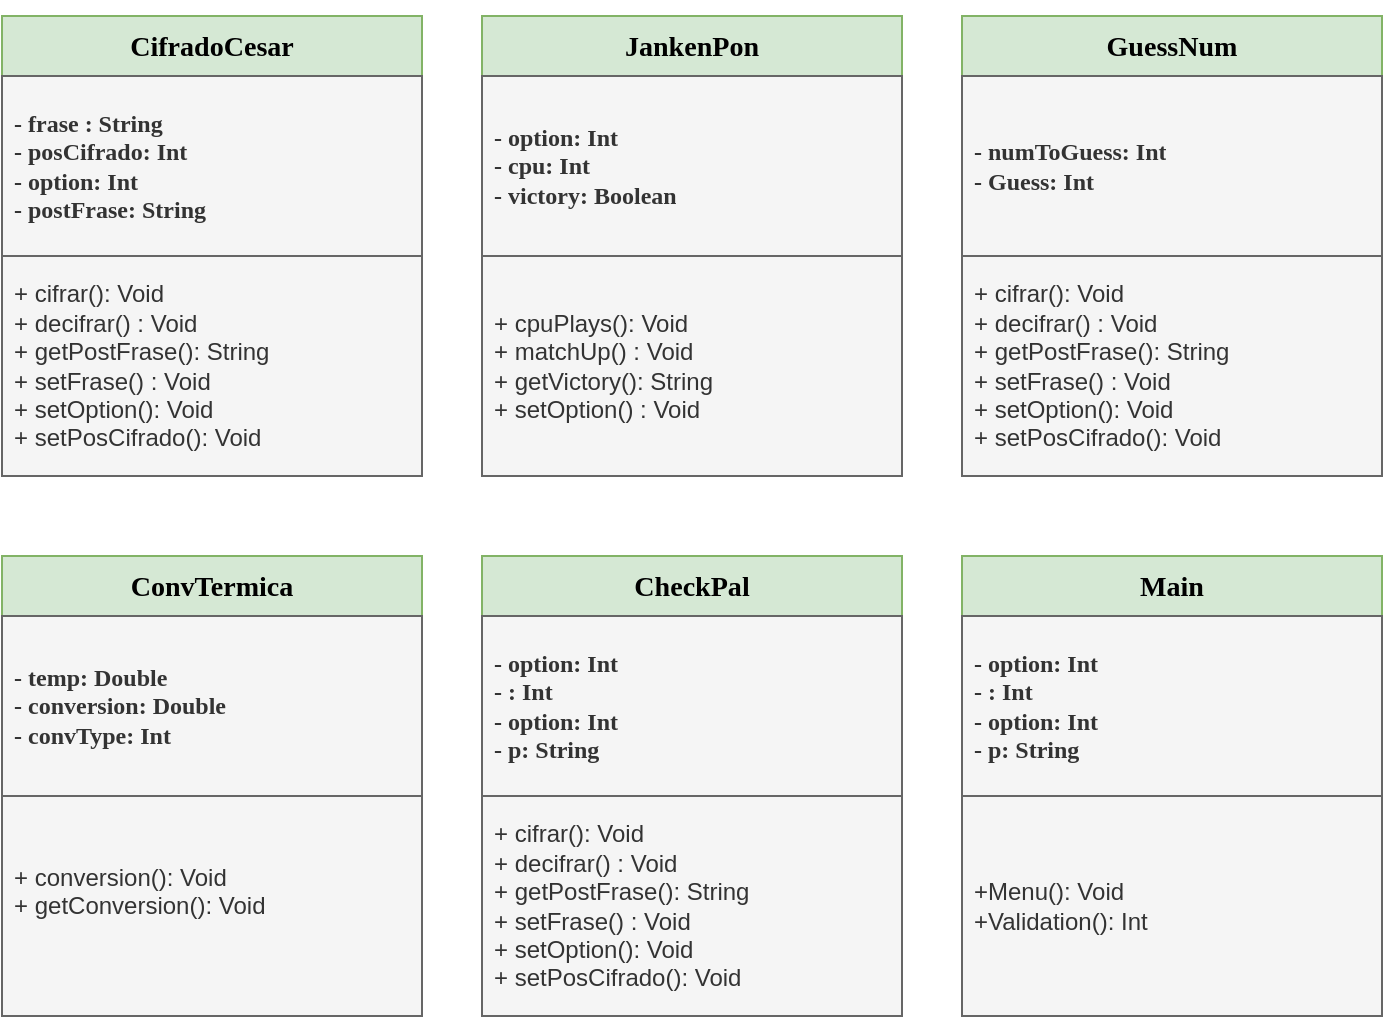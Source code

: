 <mxfile version="26.2.9">
  <diagram name="Página-1" id="iRtZuz8o9PtseL_XgVyc">
    <mxGraphModel dx="1428" dy="785" grid="1" gridSize="10" guides="1" tooltips="1" connect="1" arrows="1" fold="1" page="1" pageScale="1" pageWidth="827" pageHeight="1169" math="0" shadow="0">
      <root>
        <mxCell id="0" />
        <mxCell id="1" parent="0" />
        <mxCell id="weX92VrwuEiOlEdSTvCO-12" value="&lt;h3&gt;&lt;b&gt;&lt;font face=&quot;Lucida Console&quot;&gt;CifradoCesar&lt;/font&gt;&lt;/b&gt;&lt;/h3&gt;" style="swimlane;fontStyle=0;childLayout=stackLayout;horizontal=1;startSize=30;horizontalStack=0;resizeParent=1;resizeParentMax=0;resizeLast=0;collapsible=1;marginBottom=0;whiteSpace=wrap;html=1;fillColor=#d5e8d4;strokeColor=#82b366;" vertex="1" parent="1">
          <mxGeometry x="40" y="30" width="210" height="230" as="geometry" />
        </mxCell>
        <mxCell id="weX92VrwuEiOlEdSTvCO-13" value="&lt;b&gt;&lt;font face=&quot;Lucida Console&quot;&gt;- frase : String&lt;/font&gt;&lt;/b&gt;&lt;div&gt;&lt;b&gt;&lt;font face=&quot;Lucida Console&quot;&gt;- posCifrado: Int&lt;/font&gt;&lt;/b&gt;&lt;/div&gt;&lt;div&gt;&lt;b&gt;&lt;font face=&quot;Lucida Console&quot;&gt;- option: Int&amp;nbsp;&lt;/font&gt;&lt;/b&gt;&lt;/div&gt;&lt;div&gt;&lt;b&gt;&lt;font face=&quot;Lucida Console&quot;&gt;- postFrase: String&lt;/font&gt;&lt;/b&gt;&lt;/div&gt;" style="text;strokeColor=#666666;fillColor=#f5f5f5;align=left;verticalAlign=middle;spacingLeft=4;spacingRight=4;overflow=hidden;points=[[0,0.5],[1,0.5]];portConstraint=eastwest;rotatable=0;whiteSpace=wrap;html=1;fontColor=#333333;" vertex="1" parent="weX92VrwuEiOlEdSTvCO-12">
          <mxGeometry y="30" width="210" height="90" as="geometry" />
        </mxCell>
        <mxCell id="weX92VrwuEiOlEdSTvCO-14" value="+ cifrar(): Void&lt;div&gt;+ decifrar() : Void&amp;nbsp;&lt;/div&gt;&lt;div&gt;+ getPostFrase(): String&lt;/div&gt;&lt;div&gt;+ setFrase() : Void&lt;/div&gt;&lt;div&gt;+ setOption(): Void&lt;/div&gt;&lt;div&gt;+ setPosCifrado(): Void&lt;/div&gt;" style="text;strokeColor=#666666;fillColor=#f5f5f5;align=left;verticalAlign=middle;spacingLeft=4;spacingRight=4;overflow=hidden;points=[[0,0.5],[1,0.5]];portConstraint=eastwest;rotatable=0;whiteSpace=wrap;html=1;fontColor=#333333;" vertex="1" parent="weX92VrwuEiOlEdSTvCO-12">
          <mxGeometry y="120" width="210" height="110" as="geometry" />
        </mxCell>
        <mxCell id="weX92VrwuEiOlEdSTvCO-16" value="&lt;h3&gt;&lt;b&gt;&lt;font face=&quot;Lucida Console&quot;&gt;JankenPon&lt;/font&gt;&lt;/b&gt;&lt;/h3&gt;" style="swimlane;fontStyle=0;childLayout=stackLayout;horizontal=1;startSize=30;horizontalStack=0;resizeParent=1;resizeParentMax=0;resizeLast=0;collapsible=1;marginBottom=0;whiteSpace=wrap;html=1;fillColor=#d5e8d4;strokeColor=#82b366;" vertex="1" parent="1">
          <mxGeometry x="280" y="30" width="210" height="230" as="geometry" />
        </mxCell>
        <mxCell id="weX92VrwuEiOlEdSTvCO-17" value="&lt;b&gt;&lt;font face=&quot;Lucida Console&quot;&gt;- option: Int&lt;/font&gt;&lt;/b&gt;&lt;div&gt;&lt;b&gt;&lt;font face=&quot;Lucida Console&quot;&gt;- cpu: Int&lt;/font&gt;&lt;/b&gt;&lt;/div&gt;&lt;div&gt;&lt;b&gt;&lt;font face=&quot;Lucida Console&quot;&gt;- victory: Boolean&lt;/font&gt;&lt;/b&gt;&lt;/div&gt;" style="text;strokeColor=#666666;fillColor=#f5f5f5;align=left;verticalAlign=middle;spacingLeft=4;spacingRight=4;overflow=hidden;points=[[0,0.5],[1,0.5]];portConstraint=eastwest;rotatable=0;whiteSpace=wrap;html=1;fontColor=#333333;" vertex="1" parent="weX92VrwuEiOlEdSTvCO-16">
          <mxGeometry y="30" width="210" height="90" as="geometry" />
        </mxCell>
        <mxCell id="weX92VrwuEiOlEdSTvCO-18" value="+ cpuPlays(): Void&lt;div&gt;+ matchUp() : Void&amp;nbsp;&lt;/div&gt;&lt;div&gt;+ getVictory(): String&lt;/div&gt;&lt;div&gt;+ setOption() : Void&lt;/div&gt;" style="text;strokeColor=#666666;fillColor=#f5f5f5;align=left;verticalAlign=middle;spacingLeft=4;spacingRight=4;overflow=hidden;points=[[0,0.5],[1,0.5]];portConstraint=eastwest;rotatable=0;whiteSpace=wrap;html=1;fontColor=#333333;" vertex="1" parent="weX92VrwuEiOlEdSTvCO-16">
          <mxGeometry y="120" width="210" height="110" as="geometry" />
        </mxCell>
        <mxCell id="weX92VrwuEiOlEdSTvCO-21" value="&lt;h3&gt;&lt;b&gt;&lt;font face=&quot;Lucida Console&quot;&gt;GuessNum&lt;/font&gt;&lt;/b&gt;&lt;/h3&gt;" style="swimlane;fontStyle=0;childLayout=stackLayout;horizontal=1;startSize=30;horizontalStack=0;resizeParent=1;resizeParentMax=0;resizeLast=0;collapsible=1;marginBottom=0;whiteSpace=wrap;html=1;fillColor=#d5e8d4;strokeColor=#82b366;" vertex="1" parent="1">
          <mxGeometry x="520" y="30" width="210" height="230" as="geometry" />
        </mxCell>
        <mxCell id="weX92VrwuEiOlEdSTvCO-22" value="&lt;b&gt;&lt;font face=&quot;Lucida Console&quot;&gt;- numToGuess: Int&lt;/font&gt;&lt;/b&gt;&lt;div&gt;&lt;b&gt;&lt;font face=&quot;Lucida Console&quot;&gt;- Guess: Int&lt;/font&gt;&lt;/b&gt;&lt;b style=&quot;background-color: transparent; color: light-dark(rgb(51, 51, 51), rgb(193, 193, 193));&quot;&gt;&lt;font face=&quot;Lucida Console&quot;&gt;&amp;nbsp;&lt;span style=&quot;white-space: pre;&quot;&gt;&#x9;&lt;/span&gt;&lt;span style=&quot;white-space: pre;&quot;&gt;&#x9;&lt;/span&gt;&lt;/font&gt;&lt;/b&gt;&lt;/div&gt;" style="text;strokeColor=#666666;fillColor=#f5f5f5;align=left;verticalAlign=middle;spacingLeft=4;spacingRight=4;overflow=hidden;points=[[0,0.5],[1,0.5]];portConstraint=eastwest;rotatable=0;whiteSpace=wrap;html=1;fontColor=#333333;" vertex="1" parent="weX92VrwuEiOlEdSTvCO-21">
          <mxGeometry y="30" width="210" height="90" as="geometry" />
        </mxCell>
        <mxCell id="weX92VrwuEiOlEdSTvCO-23" value="+ cifrar(): Void&lt;div&gt;+ decifrar() : Void&amp;nbsp;&lt;/div&gt;&lt;div&gt;+ getPostFrase(): String&lt;/div&gt;&lt;div&gt;+ setFrase() : Void&lt;/div&gt;&lt;div&gt;+ setOption(): Void&lt;/div&gt;&lt;div&gt;+ setPosCifrado(): Void&lt;/div&gt;" style="text;strokeColor=#666666;fillColor=#f5f5f5;align=left;verticalAlign=middle;spacingLeft=4;spacingRight=4;overflow=hidden;points=[[0,0.5],[1,0.5]];portConstraint=eastwest;rotatable=0;whiteSpace=wrap;html=1;fontColor=#333333;" vertex="1" parent="weX92VrwuEiOlEdSTvCO-21">
          <mxGeometry y="120" width="210" height="110" as="geometry" />
        </mxCell>
        <mxCell id="weX92VrwuEiOlEdSTvCO-24" value="&lt;h3&gt;&lt;b&gt;&lt;font face=&quot;Lucida Console&quot;&gt;ConvTermica&lt;/font&gt;&lt;/b&gt;&lt;/h3&gt;" style="swimlane;fontStyle=0;childLayout=stackLayout;horizontal=1;startSize=30;horizontalStack=0;resizeParent=1;resizeParentMax=0;resizeLast=0;collapsible=1;marginBottom=0;whiteSpace=wrap;html=1;fillColor=#d5e8d4;strokeColor=#82b366;" vertex="1" parent="1">
          <mxGeometry x="40" y="300" width="210" height="230" as="geometry" />
        </mxCell>
        <mxCell id="weX92VrwuEiOlEdSTvCO-25" value="&lt;font face=&quot;Lucida Console&quot;&gt;&lt;b&gt;- temp: Double&lt;/b&gt;&lt;/font&gt;&lt;div&gt;&lt;font face=&quot;Lucida Console&quot;&gt;&lt;b&gt;- conversion: Double&lt;/b&gt;&lt;/font&gt;&lt;/div&gt;&lt;div&gt;&lt;font face=&quot;Lucida Console&quot;&gt;&lt;b&gt;- convType: Int&lt;/b&gt;&lt;/font&gt;&lt;/div&gt;" style="text;strokeColor=#666666;fillColor=#f5f5f5;align=left;verticalAlign=middle;spacingLeft=4;spacingRight=4;overflow=hidden;points=[[0,0.5],[1,0.5]];portConstraint=eastwest;rotatable=0;whiteSpace=wrap;html=1;fontColor=#333333;" vertex="1" parent="weX92VrwuEiOlEdSTvCO-24">
          <mxGeometry y="30" width="210" height="90" as="geometry" />
        </mxCell>
        <mxCell id="weX92VrwuEiOlEdSTvCO-26" value="+ conversion(): Void&lt;div&gt;+ getConversion(): Void&lt;div&gt;&lt;br&gt;&lt;/div&gt;&lt;/div&gt;" style="text;strokeColor=#666666;fillColor=#f5f5f5;align=left;verticalAlign=middle;spacingLeft=4;spacingRight=4;overflow=hidden;points=[[0,0.5],[1,0.5]];portConstraint=eastwest;rotatable=0;whiteSpace=wrap;html=1;fontColor=#333333;" vertex="1" parent="weX92VrwuEiOlEdSTvCO-24">
          <mxGeometry y="120" width="210" height="110" as="geometry" />
        </mxCell>
        <mxCell id="weX92VrwuEiOlEdSTvCO-27" value="&lt;h3&gt;&lt;b&gt;&lt;font face=&quot;Lucida Console&quot;&gt;CheckPal&lt;/font&gt;&lt;/b&gt;&lt;/h3&gt;" style="swimlane;fontStyle=0;childLayout=stackLayout;horizontal=1;startSize=30;horizontalStack=0;resizeParent=1;resizeParentMax=0;resizeLast=0;collapsible=1;marginBottom=0;whiteSpace=wrap;html=1;fillColor=#d5e8d4;strokeColor=#82b366;" vertex="1" parent="1">
          <mxGeometry x="280" y="300" width="210" height="230" as="geometry" />
        </mxCell>
        <mxCell id="weX92VrwuEiOlEdSTvCO-28" value="&lt;b&gt;&lt;font face=&quot;Lucida Console&quot;&gt;- option: Int&lt;/font&gt;&lt;/b&gt;&lt;div&gt;&lt;b&gt;&lt;font face=&quot;Lucida Console&quot;&gt;- : Int&lt;/font&gt;&lt;/b&gt;&lt;/div&gt;&lt;div&gt;&lt;b&gt;&lt;font face=&quot;Lucida Console&quot;&gt;- option: Int&amp;nbsp;&lt;/font&gt;&lt;/b&gt;&lt;/div&gt;&lt;div&gt;&lt;b&gt;&lt;font face=&quot;Lucida Console&quot;&gt;- p: String&lt;/font&gt;&lt;/b&gt;&lt;/div&gt;" style="text;strokeColor=#666666;fillColor=#f5f5f5;align=left;verticalAlign=middle;spacingLeft=4;spacingRight=4;overflow=hidden;points=[[0,0.5],[1,0.5]];portConstraint=eastwest;rotatable=0;whiteSpace=wrap;html=1;fontColor=#333333;" vertex="1" parent="weX92VrwuEiOlEdSTvCO-27">
          <mxGeometry y="30" width="210" height="90" as="geometry" />
        </mxCell>
        <mxCell id="weX92VrwuEiOlEdSTvCO-29" value="+ cifrar(): Void&lt;div&gt;+ decifrar() : Void&amp;nbsp;&lt;/div&gt;&lt;div&gt;+ getPostFrase(): String&lt;/div&gt;&lt;div&gt;+ setFrase() : Void&lt;/div&gt;&lt;div&gt;+ setOption(): Void&lt;/div&gt;&lt;div&gt;+ setPosCifrado(): Void&lt;/div&gt;" style="text;strokeColor=#666666;fillColor=#f5f5f5;align=left;verticalAlign=middle;spacingLeft=4;spacingRight=4;overflow=hidden;points=[[0,0.5],[1,0.5]];portConstraint=eastwest;rotatable=0;whiteSpace=wrap;html=1;fontColor=#333333;" vertex="1" parent="weX92VrwuEiOlEdSTvCO-27">
          <mxGeometry y="120" width="210" height="110" as="geometry" />
        </mxCell>
        <mxCell id="weX92VrwuEiOlEdSTvCO-30" value="&lt;h3&gt;&lt;b&gt;&lt;font face=&quot;Lucida Console&quot;&gt;Main&lt;/font&gt;&lt;/b&gt;&lt;/h3&gt;" style="swimlane;fontStyle=0;childLayout=stackLayout;horizontal=1;startSize=30;horizontalStack=0;resizeParent=1;resizeParentMax=0;resizeLast=0;collapsible=1;marginBottom=0;whiteSpace=wrap;html=1;fillColor=#d5e8d4;strokeColor=#82b366;" vertex="1" parent="1">
          <mxGeometry x="520" y="300" width="210" height="230" as="geometry" />
        </mxCell>
        <mxCell id="weX92VrwuEiOlEdSTvCO-31" value="&lt;b&gt;&lt;font face=&quot;Lucida Console&quot;&gt;- option: Int&lt;/font&gt;&lt;/b&gt;&lt;div&gt;&lt;b&gt;&lt;font face=&quot;Lucida Console&quot;&gt;- : Int&lt;/font&gt;&lt;/b&gt;&lt;/div&gt;&lt;div&gt;&lt;b&gt;&lt;font face=&quot;Lucida Console&quot;&gt;- option: Int&amp;nbsp;&lt;/font&gt;&lt;/b&gt;&lt;/div&gt;&lt;div&gt;&lt;b&gt;&lt;font face=&quot;Lucida Console&quot;&gt;- p: String&lt;/font&gt;&lt;/b&gt;&lt;/div&gt;" style="text;strokeColor=#666666;fillColor=#f5f5f5;align=left;verticalAlign=middle;spacingLeft=4;spacingRight=4;overflow=hidden;points=[[0,0.5],[1,0.5]];portConstraint=eastwest;rotatable=0;whiteSpace=wrap;html=1;fontColor=#333333;" vertex="1" parent="weX92VrwuEiOlEdSTvCO-30">
          <mxGeometry y="30" width="210" height="90" as="geometry" />
        </mxCell>
        <mxCell id="weX92VrwuEiOlEdSTvCO-32" value="+Menu(): Void&lt;div&gt;+Validation(): Int&lt;/div&gt;" style="text;strokeColor=#666666;fillColor=#f5f5f5;align=left;verticalAlign=middle;spacingLeft=4;spacingRight=4;overflow=hidden;points=[[0,0.5],[1,0.5]];portConstraint=eastwest;rotatable=0;whiteSpace=wrap;html=1;fontColor=#333333;" vertex="1" parent="weX92VrwuEiOlEdSTvCO-30">
          <mxGeometry y="120" width="210" height="110" as="geometry" />
        </mxCell>
      </root>
    </mxGraphModel>
  </diagram>
</mxfile>

